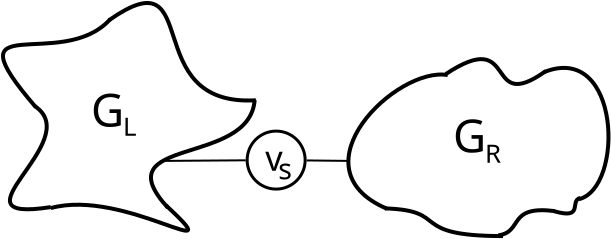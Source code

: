 <?xml version="1.0" encoding="UTF-8"?>
<dia:diagram xmlns:dia="http://www.lysator.liu.se/~alla/dia/">
  <dia:layer name="Background" visible="true" active="true">
    <dia:object type="Standard - Line" version="0" id="O0">
      <dia:attribute name="obj_pos">
        <dia:point val="19.018,4.04"/>
      </dia:attribute>
      <dia:attribute name="obj_bb">
        <dia:rectangle val="16.933,3.967;19.069,4.091"/>
      </dia:attribute>
      <dia:attribute name="conn_endpoints">
        <dia:point val="19.018,4.04"/>
        <dia:point val="16.984,4.017"/>
      </dia:attribute>
      <dia:attribute name="numcp">
        <dia:int val="1"/>
      </dia:attribute>
      <dia:attribute name="line_width">
        <dia:real val="0.1"/>
      </dia:attribute>
      <dia:connections>
        <dia:connection handle="1" to="O2" connection="8"/>
      </dia:connections>
    </dia:object>
    <dia:object type="Standard - Line" version="0" id="O1">
      <dia:attribute name="obj_pos">
        <dia:point val="9.918,4.04"/>
      </dia:attribute>
      <dia:attribute name="obj_bb">
        <dia:rectangle val="9.868,3.961;13.989,4.091"/>
      </dia:attribute>
      <dia:attribute name="conn_endpoints">
        <dia:point val="9.918,4.04"/>
        <dia:point val="13.938,4.011"/>
      </dia:attribute>
      <dia:attribute name="numcp">
        <dia:int val="1"/>
      </dia:attribute>
      <dia:attribute name="line_width">
        <dia:real val="0.1"/>
      </dia:attribute>
      <dia:connections>
        <dia:connection handle="1" to="O2" connection="8"/>
      </dia:connections>
    </dia:object>
    <dia:object type="Standard - Ellipse" version="0" id="O2">
      <dia:attribute name="obj_pos">
        <dia:point val="14.009,2.55"/>
      </dia:attribute>
      <dia:attribute name="obj_bb">
        <dia:rectangle val="13.934,2.475;16.984,5.525"/>
      </dia:attribute>
      <dia:attribute name="elem_corner">
        <dia:point val="14.009,2.55"/>
      </dia:attribute>
      <dia:attribute name="elem_width">
        <dia:real val="2.9"/>
      </dia:attribute>
      <dia:attribute name="elem_height">
        <dia:real val="2.9"/>
      </dia:attribute>
      <dia:attribute name="border_width">
        <dia:real val="0.15"/>
      </dia:attribute>
      <dia:attribute name="aspect">
        <dia:enum val="2"/>
      </dia:attribute>
    </dia:object>
    <dia:object type="Standard - BezierLine" version="0" id="O3">
      <dia:attribute name="obj_pos">
        <dia:point val="23.938,-0.3"/>
      </dia:attribute>
      <dia:attribute name="obj_bb">
        <dia:rectangle val="23.799,-1.148;29.077,0.296"/>
      </dia:attribute>
      <dia:attribute name="bez_points">
        <dia:point val="23.938,-0.3"/>
        <dia:point val="27.637,-2.75"/>
        <dia:point val="25.788,1.8"/>
        <dia:point val="28.938,-0.45"/>
      </dia:attribute>
      <dia:attribute name="corner_types">
        <dia:enum val="0"/>
        <dia:enum val="0"/>
      </dia:attribute>
      <dia:attribute name="line_width">
        <dia:real val="0.2"/>
      </dia:attribute>
    </dia:object>
    <dia:object type="Standard - BezierLine" version="0" id="O4">
      <dia:attribute name="obj_pos">
        <dia:point val="30.662,5.888"/>
      </dia:attribute>
      <dia:attribute name="obj_bb">
        <dia:rectangle val="29.214,5.764;30.786,6.77"/>
      </dia:attribute>
      <dia:attribute name="bez_points">
        <dia:point val="30.662,5.888"/>
        <dia:point val="30.1,6.05"/>
        <dia:point val="30.887,7"/>
        <dia:point val="29.337,6.55"/>
      </dia:attribute>
      <dia:attribute name="corner_types">
        <dia:enum val="0"/>
        <dia:enum val="0"/>
      </dia:attribute>
      <dia:attribute name="line_width">
        <dia:real val="0.2"/>
      </dia:attribute>
    </dia:object>
    <dia:object type="Standard - BezierLine" version="0" id="O5">
      <dia:attribute name="obj_pos">
        <dia:point val="29.387,6.55"/>
      </dia:attribute>
      <dia:attribute name="obj_bb">
        <dia:rectangle val="26.452,6.406;29.499,7.879"/>
      </dia:attribute>
      <dia:attribute name="bez_points">
        <dia:point val="29.387,6.55"/>
        <dia:point val="26.988,6.25"/>
        <dia:point val="27.84,7.585"/>
        <dia:point val="26.565,7.766"/>
      </dia:attribute>
      <dia:attribute name="corner_types">
        <dia:enum val="0"/>
        <dia:enum val="0"/>
      </dia:attribute>
      <dia:attribute name="line_width">
        <dia:real val="0.2"/>
      </dia:attribute>
    </dia:object>
    <dia:object type="Standard - BezierLine" version="0" id="O6">
      <dia:attribute name="obj_pos">
        <dia:point val="26.8,7.8"/>
      </dia:attribute>
      <dia:attribute name="obj_bb">
        <dia:rectangle val="20.794,6.313;26.9,7.9"/>
      </dia:attribute>
      <dia:attribute name="bez_points">
        <dia:point val="26.8,7.8"/>
        <dia:point val="21.941,7.797"/>
        <dia:point val="24.247,6.516"/>
        <dia:point val="20.897,6.416"/>
      </dia:attribute>
      <dia:attribute name="corner_types">
        <dia:enum val="0"/>
        <dia:enum val="0"/>
      </dia:attribute>
      <dia:attribute name="line_width">
        <dia:real val="0.2"/>
      </dia:attribute>
    </dia:object>
    <dia:object type="Standard - BezierLine" version="0" id="O7">
      <dia:attribute name="obj_pos">
        <dia:point val="20.994,6.431"/>
      </dia:attribute>
      <dia:attribute name="obj_bb">
        <dia:rectangle val="18.97,-0.378;24.153,6.563"/>
      </dia:attribute>
      <dia:attribute name="bez_points">
        <dia:point val="20.994,6.431"/>
        <dia:point val="16.238,4.4"/>
        <dia:point val="21.488,-0.7"/>
        <dia:point val="24.038,-0.25"/>
      </dia:attribute>
      <dia:attribute name="corner_types">
        <dia:enum val="0"/>
        <dia:enum val="0"/>
      </dia:attribute>
      <dia:attribute name="line_width">
        <dia:real val="0.2"/>
      </dia:attribute>
    </dia:object>
    <dia:object type="Standard - BezierLine" version="0" id="O8">
      <dia:attribute name="obj_pos">
        <dia:point val="30.593,5.956"/>
      </dia:attribute>
      <dia:attribute name="obj_bb">
        <dia:rectangle val="28.713,-0.709;32.176,6.077"/>
      </dia:attribute>
      <dia:attribute name="bez_points">
        <dia:point val="30.593,5.956"/>
        <dia:point val="32.881,5.404"/>
        <dia:point val="32.688,-1.95"/>
        <dia:point val="28.843,-0.394"/>
      </dia:attribute>
      <dia:attribute name="corner_types">
        <dia:enum val="0"/>
        <dia:enum val="0"/>
      </dia:attribute>
      <dia:attribute name="line_width">
        <dia:real val="0.2"/>
      </dia:attribute>
    </dia:object>
    <dia:object type="Standard - BezierLine" version="0" id="O9">
      <dia:attribute name="obj_pos">
        <dia:point val="7.097,-2.99"/>
      </dia:attribute>
      <dia:attribute name="obj_bb">
        <dia:rectangle val="6.957,-3.955;14.552,1.121"/>
      </dia:attribute>
      <dia:attribute name="bez_points">
        <dia:point val="7.097,-2.99"/>
        <dia:point val="11.947,-6.39"/>
        <dia:point val="8.447,1.36"/>
        <dia:point val="14.447,1.01"/>
      </dia:attribute>
      <dia:attribute name="corner_types">
        <dia:enum val="0"/>
        <dia:enum val="0"/>
      </dia:attribute>
      <dia:attribute name="line_width">
        <dia:real val="0.2"/>
      </dia:attribute>
    </dia:object>
    <dia:object type="Standard - BezierLine" version="0" id="O10">
      <dia:attribute name="obj_pos">
        <dia:point val="3.438,1.35"/>
      </dia:attribute>
      <dia:attribute name="obj_bb">
        <dia:rectangle val="1.701,-3.194;7.313,1.491"/>
      </dia:attribute>
      <dia:attribute name="bez_points">
        <dia:point val="3.438,1.35"/>
        <dia:point val="-1.0,-3.8"/>
        <dia:point val="4.728,-0.329"/>
        <dia:point val="7.172,-3.053"/>
      </dia:attribute>
      <dia:attribute name="corner_types">
        <dia:enum val="0"/>
        <dia:enum val="0"/>
      </dia:attribute>
      <dia:attribute name="line_width">
        <dia:real val="0.2"/>
      </dia:attribute>
    </dia:object>
    <dia:object type="Standard - BezierLine" version="0" id="O11">
      <dia:attribute name="obj_pos">
        <dia:point val="14.384,0.997"/>
      </dia:attribute>
      <dia:attribute name="obj_bb">
        <dia:rectangle val="9.1,0.89;14.491,6.526"/>
      </dia:attribute>
      <dia:attribute name="bez_points">
        <dia:point val="14.384,0.997"/>
        <dia:point val="14.137,4.35"/>
        <dia:point val="6.747,2.785"/>
        <dia:point val="10.047,6.385"/>
      </dia:attribute>
      <dia:attribute name="corner_types">
        <dia:enum val="0"/>
        <dia:enum val="0"/>
      </dia:attribute>
      <dia:attribute name="line_width">
        <dia:real val="0.2"/>
      </dia:attribute>
    </dia:object>
    <dia:object type="Standard - BezierLine" version="0" id="O12">
      <dia:attribute name="obj_pos">
        <dia:point val="9.947,6.26"/>
      </dia:attribute>
      <dia:attribute name="obj_bb">
        <dia:rectangle val="4.064,6.118;11.158,7.63"/>
      </dia:attribute>
      <dia:attribute name="bez_points">
        <dia:point val="9.947,6.26"/>
        <dia:point val="13.447,9.51"/>
        <dia:point val="7.888,5.375"/>
        <dia:point val="4.188,6.4"/>
      </dia:attribute>
      <dia:attribute name="corner_types">
        <dia:enum val="0"/>
        <dia:enum val="0"/>
      </dia:attribute>
      <dia:attribute name="line_width">
        <dia:real val="0.2"/>
      </dia:attribute>
    </dia:object>
    <dia:object type="Standard - BezierLine" version="0" id="O13">
      <dia:attribute name="obj_pos">
        <dia:point val="3.388,1.3"/>
      </dia:attribute>
      <dia:attribute name="obj_bb">
        <dia:rectangle val="2.048,1.161;4.302,6.56"/>
      </dia:attribute>
      <dia:attribute name="bez_points">
        <dia:point val="3.388,1.3"/>
        <dia:point val="6.013,3.038"/>
        <dia:point val="-1.163,7.188"/>
        <dia:point val="4.188,6.35"/>
      </dia:attribute>
      <dia:attribute name="corner_types">
        <dia:enum val="0"/>
        <dia:enum val="0"/>
      </dia:attribute>
      <dia:attribute name="line_width">
        <dia:real val="0.2"/>
      </dia:attribute>
    </dia:object>
    <dia:object type="Standard - Text" version="1" id="O14">
      <dia:attribute name="obj_pos">
        <dia:point val="6.2,2.35"/>
      </dia:attribute>
      <dia:attribute name="obj_bb">
        <dia:rectangle val="6.2,0.235;7.965,2.888"/>
      </dia:attribute>
      <dia:attribute name="text">
        <dia:composite type="text">
          <dia:attribute name="string">
            <dia:string>#G#</dia:string>
          </dia:attribute>
          <dia:attribute name="font">
            <dia:font family="sans" style="0" name="Helvetica"/>
          </dia:attribute>
          <dia:attribute name="height">
            <dia:real val="2.846"/>
          </dia:attribute>
          <dia:attribute name="pos">
            <dia:point val="6.2,2.35"/>
          </dia:attribute>
          <dia:attribute name="color">
            <dia:color val="#000000"/>
          </dia:attribute>
          <dia:attribute name="alignment">
            <dia:enum val="0"/>
          </dia:attribute>
        </dia:composite>
      </dia:attribute>
      <dia:attribute name="valign">
        <dia:enum val="3"/>
      </dia:attribute>
    </dia:object>
    <dia:object type="Standard - Text" version="1" id="O15">
      <dia:attribute name="obj_pos">
        <dia:point val="24.305,3.63"/>
      </dia:attribute>
      <dia:attribute name="obj_bb">
        <dia:rectangle val="24.305,1.515;26.07,4.168"/>
      </dia:attribute>
      <dia:attribute name="text">
        <dia:composite type="text">
          <dia:attribute name="string">
            <dia:string>#G#</dia:string>
          </dia:attribute>
          <dia:attribute name="font">
            <dia:font family="sans" style="0" name="Helvetica"/>
          </dia:attribute>
          <dia:attribute name="height">
            <dia:real val="2.846"/>
          </dia:attribute>
          <dia:attribute name="pos">
            <dia:point val="24.305,3.63"/>
          </dia:attribute>
          <dia:attribute name="color">
            <dia:color val="#000000"/>
          </dia:attribute>
          <dia:attribute name="alignment">
            <dia:enum val="0"/>
          </dia:attribute>
        </dia:composite>
      </dia:attribute>
      <dia:attribute name="valign">
        <dia:enum val="3"/>
      </dia:attribute>
    </dia:object>
    <dia:object type="Standard - Text" version="1" id="O16">
      <dia:attribute name="obj_pos">
        <dia:point val="7.805,2.78"/>
      </dia:attribute>
      <dia:attribute name="obj_bb">
        <dia:rectangle val="7.805,1.583;8.523,3.085"/>
      </dia:attribute>
      <dia:attribute name="text">
        <dia:composite type="text">
          <dia:attribute name="string">
            <dia:string>#L#</dia:string>
          </dia:attribute>
          <dia:attribute name="font">
            <dia:font family="sans" style="0" name="Helvetica"/>
          </dia:attribute>
          <dia:attribute name="height">
            <dia:real val="1.611"/>
          </dia:attribute>
          <dia:attribute name="pos">
            <dia:point val="7.805,2.78"/>
          </dia:attribute>
          <dia:attribute name="color">
            <dia:color val="#000000"/>
          </dia:attribute>
          <dia:attribute name="alignment">
            <dia:enum val="0"/>
          </dia:attribute>
        </dia:composite>
      </dia:attribute>
      <dia:attribute name="valign">
        <dia:enum val="3"/>
      </dia:attribute>
    </dia:object>
    <dia:object type="Standard - Text" version="1" id="O17">
      <dia:attribute name="obj_pos">
        <dia:point val="25.905,4.138"/>
      </dia:attribute>
      <dia:attribute name="obj_bb">
        <dia:rectangle val="25.905,2.94;26.8,4.442"/>
      </dia:attribute>
      <dia:attribute name="text">
        <dia:composite type="text">
          <dia:attribute name="string">
            <dia:string>#R#</dia:string>
          </dia:attribute>
          <dia:attribute name="font">
            <dia:font family="sans" style="0" name="Helvetica"/>
          </dia:attribute>
          <dia:attribute name="height">
            <dia:real val="1.611"/>
          </dia:attribute>
          <dia:attribute name="pos">
            <dia:point val="25.905,4.138"/>
          </dia:attribute>
          <dia:attribute name="color">
            <dia:color val="#000000"/>
          </dia:attribute>
          <dia:attribute name="alignment">
            <dia:enum val="0"/>
          </dia:attribute>
        </dia:composite>
      </dia:attribute>
      <dia:attribute name="valign">
        <dia:enum val="3"/>
      </dia:attribute>
    </dia:object>
    <dia:object type="Standard - Text" version="1" id="O18">
      <dia:attribute name="obj_pos">
        <dia:point val="14.91,4.527"/>
      </dia:attribute>
      <dia:attribute name="obj_bb">
        <dia:rectangle val="14.91,2.938;15.922,4.933"/>
      </dia:attribute>
      <dia:attribute name="text">
        <dia:composite type="text">
          <dia:attribute name="string">
            <dia:string>#v#</dia:string>
          </dia:attribute>
          <dia:attribute name="font">
            <dia:font family="sans" style="0" name="Helvetica"/>
          </dia:attribute>
          <dia:attribute name="height">
            <dia:real val="2.141"/>
          </dia:attribute>
          <dia:attribute name="pos">
            <dia:point val="14.91,4.527"/>
          </dia:attribute>
          <dia:attribute name="color">
            <dia:color val="#000000"/>
          </dia:attribute>
          <dia:attribute name="alignment">
            <dia:enum val="0"/>
          </dia:attribute>
        </dia:composite>
      </dia:attribute>
      <dia:attribute name="valign">
        <dia:enum val="3"/>
      </dia:attribute>
    </dia:object>
    <dia:object type="Standard - Text" version="1" id="O19">
      <dia:attribute name="obj_pos">
        <dia:point val="15.565,4.968"/>
      </dia:attribute>
      <dia:attribute name="obj_bb">
        <dia:rectangle val="15.565,3.638;16.31,5.305"/>
      </dia:attribute>
      <dia:attribute name="text">
        <dia:composite type="text">
          <dia:attribute name="string">
            <dia:string>#s#</dia:string>
          </dia:attribute>
          <dia:attribute name="font">
            <dia:font family="sans" style="0" name="Helvetica"/>
          </dia:attribute>
          <dia:attribute name="height">
            <dia:real val="1.788"/>
          </dia:attribute>
          <dia:attribute name="pos">
            <dia:point val="15.565,4.968"/>
          </dia:attribute>
          <dia:attribute name="color">
            <dia:color val="#000000"/>
          </dia:attribute>
          <dia:attribute name="alignment">
            <dia:enum val="0"/>
          </dia:attribute>
        </dia:composite>
      </dia:attribute>
      <dia:attribute name="valign">
        <dia:enum val="3"/>
      </dia:attribute>
    </dia:object>
  </dia:layer>
</dia:diagram>
